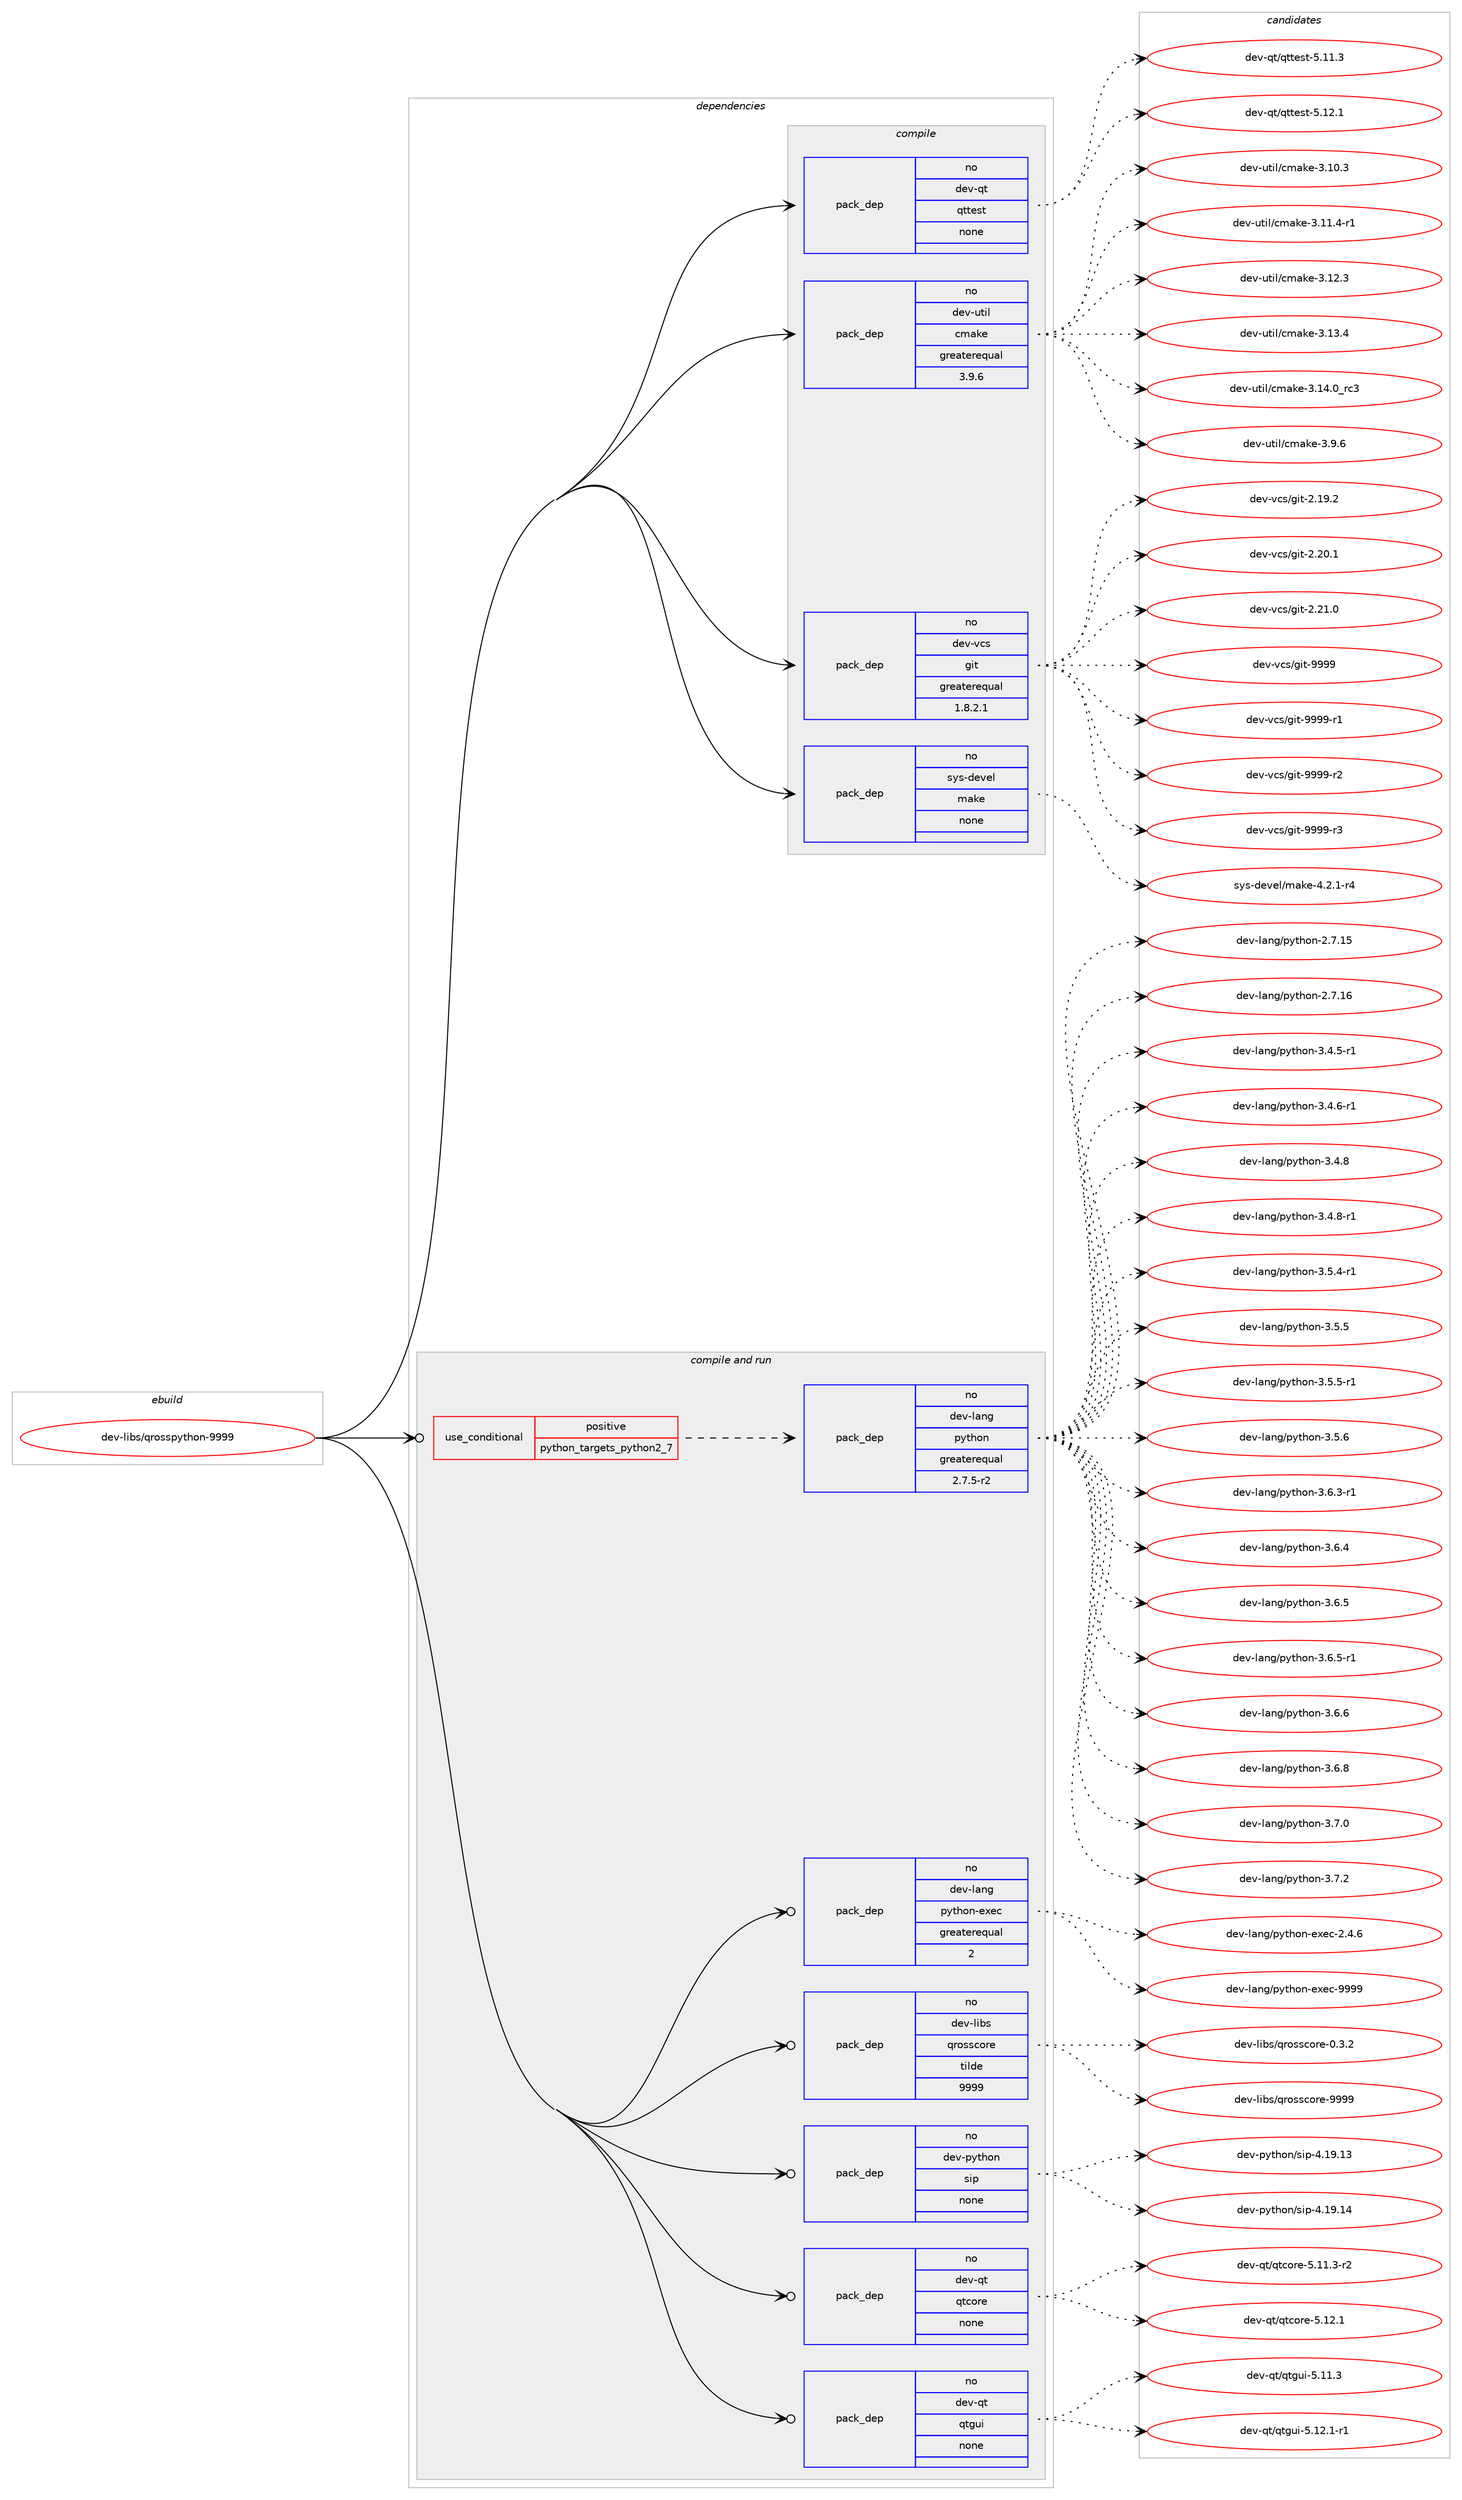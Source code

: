 digraph prolog {

# *************
# Graph options
# *************

newrank=true;
concentrate=true;
compound=true;
graph [rankdir=LR,fontname=Helvetica,fontsize=10,ranksep=1.5];#, ranksep=2.5, nodesep=0.2];
edge  [arrowhead=vee];
node  [fontname=Helvetica,fontsize=10];

# **********
# The ebuild
# **********

subgraph cluster_leftcol {
color=gray;
rank=same;
label=<<i>ebuild</i>>;
id [label="dev-libs/qrosspython-9999", color=red, width=4, href="../dev-libs/qrosspython-9999.svg"];
}

# ****************
# The dependencies
# ****************

subgraph cluster_midcol {
color=gray;
label=<<i>dependencies</i>>;
subgraph cluster_compile {
fillcolor="#eeeeee";
style=filled;
label=<<i>compile</i>>;
subgraph pack981845 {
dependency1371674 [label=<<TABLE BORDER="0" CELLBORDER="1" CELLSPACING="0" CELLPADDING="4" WIDTH="220"><TR><TD ROWSPAN="6" CELLPADDING="30">pack_dep</TD></TR><TR><TD WIDTH="110">no</TD></TR><TR><TD>dev-qt</TD></TR><TR><TD>qttest</TD></TR><TR><TD>none</TD></TR><TR><TD></TD></TR></TABLE>>, shape=none, color=blue];
}
id:e -> dependency1371674:w [weight=20,style="solid",arrowhead="vee"];
subgraph pack981846 {
dependency1371675 [label=<<TABLE BORDER="0" CELLBORDER="1" CELLSPACING="0" CELLPADDING="4" WIDTH="220"><TR><TD ROWSPAN="6" CELLPADDING="30">pack_dep</TD></TR><TR><TD WIDTH="110">no</TD></TR><TR><TD>dev-util</TD></TR><TR><TD>cmake</TD></TR><TR><TD>greaterequal</TD></TR><TR><TD>3.9.6</TD></TR></TABLE>>, shape=none, color=blue];
}
id:e -> dependency1371675:w [weight=20,style="solid",arrowhead="vee"];
subgraph pack981847 {
dependency1371676 [label=<<TABLE BORDER="0" CELLBORDER="1" CELLSPACING="0" CELLPADDING="4" WIDTH="220"><TR><TD ROWSPAN="6" CELLPADDING="30">pack_dep</TD></TR><TR><TD WIDTH="110">no</TD></TR><TR><TD>dev-vcs</TD></TR><TR><TD>git</TD></TR><TR><TD>greaterequal</TD></TR><TR><TD>1.8.2.1</TD></TR></TABLE>>, shape=none, color=blue];
}
id:e -> dependency1371676:w [weight=20,style="solid",arrowhead="vee"];
subgraph pack981848 {
dependency1371677 [label=<<TABLE BORDER="0" CELLBORDER="1" CELLSPACING="0" CELLPADDING="4" WIDTH="220"><TR><TD ROWSPAN="6" CELLPADDING="30">pack_dep</TD></TR><TR><TD WIDTH="110">no</TD></TR><TR><TD>sys-devel</TD></TR><TR><TD>make</TD></TR><TR><TD>none</TD></TR><TR><TD></TD></TR></TABLE>>, shape=none, color=blue];
}
id:e -> dependency1371677:w [weight=20,style="solid",arrowhead="vee"];
}
subgraph cluster_compileandrun {
fillcolor="#eeeeee";
style=filled;
label=<<i>compile and run</i>>;
subgraph cond366862 {
dependency1371678 [label=<<TABLE BORDER="0" CELLBORDER="1" CELLSPACING="0" CELLPADDING="4"><TR><TD ROWSPAN="3" CELLPADDING="10">use_conditional</TD></TR><TR><TD>positive</TD></TR><TR><TD>python_targets_python2_7</TD></TR></TABLE>>, shape=none, color=red];
subgraph pack981849 {
dependency1371679 [label=<<TABLE BORDER="0" CELLBORDER="1" CELLSPACING="0" CELLPADDING="4" WIDTH="220"><TR><TD ROWSPAN="6" CELLPADDING="30">pack_dep</TD></TR><TR><TD WIDTH="110">no</TD></TR><TR><TD>dev-lang</TD></TR><TR><TD>python</TD></TR><TR><TD>greaterequal</TD></TR><TR><TD>2.7.5-r2</TD></TR></TABLE>>, shape=none, color=blue];
}
dependency1371678:e -> dependency1371679:w [weight=20,style="dashed",arrowhead="vee"];
}
id:e -> dependency1371678:w [weight=20,style="solid",arrowhead="odotvee"];
subgraph pack981850 {
dependency1371680 [label=<<TABLE BORDER="0" CELLBORDER="1" CELLSPACING="0" CELLPADDING="4" WIDTH="220"><TR><TD ROWSPAN="6" CELLPADDING="30">pack_dep</TD></TR><TR><TD WIDTH="110">no</TD></TR><TR><TD>dev-lang</TD></TR><TR><TD>python-exec</TD></TR><TR><TD>greaterequal</TD></TR><TR><TD>2</TD></TR></TABLE>>, shape=none, color=blue];
}
id:e -> dependency1371680:w [weight=20,style="solid",arrowhead="odotvee"];
subgraph pack981851 {
dependency1371681 [label=<<TABLE BORDER="0" CELLBORDER="1" CELLSPACING="0" CELLPADDING="4" WIDTH="220"><TR><TD ROWSPAN="6" CELLPADDING="30">pack_dep</TD></TR><TR><TD WIDTH="110">no</TD></TR><TR><TD>dev-libs</TD></TR><TR><TD>qrosscore</TD></TR><TR><TD>tilde</TD></TR><TR><TD>9999</TD></TR></TABLE>>, shape=none, color=blue];
}
id:e -> dependency1371681:w [weight=20,style="solid",arrowhead="odotvee"];
subgraph pack981852 {
dependency1371682 [label=<<TABLE BORDER="0" CELLBORDER="1" CELLSPACING="0" CELLPADDING="4" WIDTH="220"><TR><TD ROWSPAN="6" CELLPADDING="30">pack_dep</TD></TR><TR><TD WIDTH="110">no</TD></TR><TR><TD>dev-python</TD></TR><TR><TD>sip</TD></TR><TR><TD>none</TD></TR><TR><TD></TD></TR></TABLE>>, shape=none, color=blue];
}
id:e -> dependency1371682:w [weight=20,style="solid",arrowhead="odotvee"];
subgraph pack981853 {
dependency1371683 [label=<<TABLE BORDER="0" CELLBORDER="1" CELLSPACING="0" CELLPADDING="4" WIDTH="220"><TR><TD ROWSPAN="6" CELLPADDING="30">pack_dep</TD></TR><TR><TD WIDTH="110">no</TD></TR><TR><TD>dev-qt</TD></TR><TR><TD>qtcore</TD></TR><TR><TD>none</TD></TR><TR><TD></TD></TR></TABLE>>, shape=none, color=blue];
}
id:e -> dependency1371683:w [weight=20,style="solid",arrowhead="odotvee"];
subgraph pack981854 {
dependency1371684 [label=<<TABLE BORDER="0" CELLBORDER="1" CELLSPACING="0" CELLPADDING="4" WIDTH="220"><TR><TD ROWSPAN="6" CELLPADDING="30">pack_dep</TD></TR><TR><TD WIDTH="110">no</TD></TR><TR><TD>dev-qt</TD></TR><TR><TD>qtgui</TD></TR><TR><TD>none</TD></TR><TR><TD></TD></TR></TABLE>>, shape=none, color=blue];
}
id:e -> dependency1371684:w [weight=20,style="solid",arrowhead="odotvee"];
}
subgraph cluster_run {
fillcolor="#eeeeee";
style=filled;
label=<<i>run</i>>;
}
}

# **************
# The candidates
# **************

subgraph cluster_choices {
rank=same;
color=gray;
label=<<i>candidates</i>>;

subgraph choice981845 {
color=black;
nodesep=1;
choice100101118451131164711311611610111511645534649494651 [label="dev-qt/qttest-5.11.3", color=red, width=4,href="../dev-qt/qttest-5.11.3.svg"];
choice100101118451131164711311611610111511645534649504649 [label="dev-qt/qttest-5.12.1", color=red, width=4,href="../dev-qt/qttest-5.12.1.svg"];
dependency1371674:e -> choice100101118451131164711311611610111511645534649494651:w [style=dotted,weight="100"];
dependency1371674:e -> choice100101118451131164711311611610111511645534649504649:w [style=dotted,weight="100"];
}
subgraph choice981846 {
color=black;
nodesep=1;
choice1001011184511711610510847991099710710145514649484651 [label="dev-util/cmake-3.10.3", color=red, width=4,href="../dev-util/cmake-3.10.3.svg"];
choice10010111845117116105108479910997107101455146494946524511449 [label="dev-util/cmake-3.11.4-r1", color=red, width=4,href="../dev-util/cmake-3.11.4-r1.svg"];
choice1001011184511711610510847991099710710145514649504651 [label="dev-util/cmake-3.12.3", color=red, width=4,href="../dev-util/cmake-3.12.3.svg"];
choice1001011184511711610510847991099710710145514649514652 [label="dev-util/cmake-3.13.4", color=red, width=4,href="../dev-util/cmake-3.13.4.svg"];
choice1001011184511711610510847991099710710145514649524648951149951 [label="dev-util/cmake-3.14.0_rc3", color=red, width=4,href="../dev-util/cmake-3.14.0_rc3.svg"];
choice10010111845117116105108479910997107101455146574654 [label="dev-util/cmake-3.9.6", color=red, width=4,href="../dev-util/cmake-3.9.6.svg"];
dependency1371675:e -> choice1001011184511711610510847991099710710145514649484651:w [style=dotted,weight="100"];
dependency1371675:e -> choice10010111845117116105108479910997107101455146494946524511449:w [style=dotted,weight="100"];
dependency1371675:e -> choice1001011184511711610510847991099710710145514649504651:w [style=dotted,weight="100"];
dependency1371675:e -> choice1001011184511711610510847991099710710145514649514652:w [style=dotted,weight="100"];
dependency1371675:e -> choice1001011184511711610510847991099710710145514649524648951149951:w [style=dotted,weight="100"];
dependency1371675:e -> choice10010111845117116105108479910997107101455146574654:w [style=dotted,weight="100"];
}
subgraph choice981847 {
color=black;
nodesep=1;
choice10010111845118991154710310511645504649574650 [label="dev-vcs/git-2.19.2", color=red, width=4,href="../dev-vcs/git-2.19.2.svg"];
choice10010111845118991154710310511645504650484649 [label="dev-vcs/git-2.20.1", color=red, width=4,href="../dev-vcs/git-2.20.1.svg"];
choice10010111845118991154710310511645504650494648 [label="dev-vcs/git-2.21.0", color=red, width=4,href="../dev-vcs/git-2.21.0.svg"];
choice1001011184511899115471031051164557575757 [label="dev-vcs/git-9999", color=red, width=4,href="../dev-vcs/git-9999.svg"];
choice10010111845118991154710310511645575757574511449 [label="dev-vcs/git-9999-r1", color=red, width=4,href="../dev-vcs/git-9999-r1.svg"];
choice10010111845118991154710310511645575757574511450 [label="dev-vcs/git-9999-r2", color=red, width=4,href="../dev-vcs/git-9999-r2.svg"];
choice10010111845118991154710310511645575757574511451 [label="dev-vcs/git-9999-r3", color=red, width=4,href="../dev-vcs/git-9999-r3.svg"];
dependency1371676:e -> choice10010111845118991154710310511645504649574650:w [style=dotted,weight="100"];
dependency1371676:e -> choice10010111845118991154710310511645504650484649:w [style=dotted,weight="100"];
dependency1371676:e -> choice10010111845118991154710310511645504650494648:w [style=dotted,weight="100"];
dependency1371676:e -> choice1001011184511899115471031051164557575757:w [style=dotted,weight="100"];
dependency1371676:e -> choice10010111845118991154710310511645575757574511449:w [style=dotted,weight="100"];
dependency1371676:e -> choice10010111845118991154710310511645575757574511450:w [style=dotted,weight="100"];
dependency1371676:e -> choice10010111845118991154710310511645575757574511451:w [style=dotted,weight="100"];
}
subgraph choice981848 {
color=black;
nodesep=1;
choice1151211154510010111810110847109971071014552465046494511452 [label="sys-devel/make-4.2.1-r4", color=red, width=4,href="../sys-devel/make-4.2.1-r4.svg"];
dependency1371677:e -> choice1151211154510010111810110847109971071014552465046494511452:w [style=dotted,weight="100"];
}
subgraph choice981849 {
color=black;
nodesep=1;
choice10010111845108971101034711212111610411111045504655464953 [label="dev-lang/python-2.7.15", color=red, width=4,href="../dev-lang/python-2.7.15.svg"];
choice10010111845108971101034711212111610411111045504655464954 [label="dev-lang/python-2.7.16", color=red, width=4,href="../dev-lang/python-2.7.16.svg"];
choice1001011184510897110103471121211161041111104551465246534511449 [label="dev-lang/python-3.4.5-r1", color=red, width=4,href="../dev-lang/python-3.4.5-r1.svg"];
choice1001011184510897110103471121211161041111104551465246544511449 [label="dev-lang/python-3.4.6-r1", color=red, width=4,href="../dev-lang/python-3.4.6-r1.svg"];
choice100101118451089711010347112121116104111110455146524656 [label="dev-lang/python-3.4.8", color=red, width=4,href="../dev-lang/python-3.4.8.svg"];
choice1001011184510897110103471121211161041111104551465246564511449 [label="dev-lang/python-3.4.8-r1", color=red, width=4,href="../dev-lang/python-3.4.8-r1.svg"];
choice1001011184510897110103471121211161041111104551465346524511449 [label="dev-lang/python-3.5.4-r1", color=red, width=4,href="../dev-lang/python-3.5.4-r1.svg"];
choice100101118451089711010347112121116104111110455146534653 [label="dev-lang/python-3.5.5", color=red, width=4,href="../dev-lang/python-3.5.5.svg"];
choice1001011184510897110103471121211161041111104551465346534511449 [label="dev-lang/python-3.5.5-r1", color=red, width=4,href="../dev-lang/python-3.5.5-r1.svg"];
choice100101118451089711010347112121116104111110455146534654 [label="dev-lang/python-3.5.6", color=red, width=4,href="../dev-lang/python-3.5.6.svg"];
choice1001011184510897110103471121211161041111104551465446514511449 [label="dev-lang/python-3.6.3-r1", color=red, width=4,href="../dev-lang/python-3.6.3-r1.svg"];
choice100101118451089711010347112121116104111110455146544652 [label="dev-lang/python-3.6.4", color=red, width=4,href="../dev-lang/python-3.6.4.svg"];
choice100101118451089711010347112121116104111110455146544653 [label="dev-lang/python-3.6.5", color=red, width=4,href="../dev-lang/python-3.6.5.svg"];
choice1001011184510897110103471121211161041111104551465446534511449 [label="dev-lang/python-3.6.5-r1", color=red, width=4,href="../dev-lang/python-3.6.5-r1.svg"];
choice100101118451089711010347112121116104111110455146544654 [label="dev-lang/python-3.6.6", color=red, width=4,href="../dev-lang/python-3.6.6.svg"];
choice100101118451089711010347112121116104111110455146544656 [label="dev-lang/python-3.6.8", color=red, width=4,href="../dev-lang/python-3.6.8.svg"];
choice100101118451089711010347112121116104111110455146554648 [label="dev-lang/python-3.7.0", color=red, width=4,href="../dev-lang/python-3.7.0.svg"];
choice100101118451089711010347112121116104111110455146554650 [label="dev-lang/python-3.7.2", color=red, width=4,href="../dev-lang/python-3.7.2.svg"];
dependency1371679:e -> choice10010111845108971101034711212111610411111045504655464953:w [style=dotted,weight="100"];
dependency1371679:e -> choice10010111845108971101034711212111610411111045504655464954:w [style=dotted,weight="100"];
dependency1371679:e -> choice1001011184510897110103471121211161041111104551465246534511449:w [style=dotted,weight="100"];
dependency1371679:e -> choice1001011184510897110103471121211161041111104551465246544511449:w [style=dotted,weight="100"];
dependency1371679:e -> choice100101118451089711010347112121116104111110455146524656:w [style=dotted,weight="100"];
dependency1371679:e -> choice1001011184510897110103471121211161041111104551465246564511449:w [style=dotted,weight="100"];
dependency1371679:e -> choice1001011184510897110103471121211161041111104551465346524511449:w [style=dotted,weight="100"];
dependency1371679:e -> choice100101118451089711010347112121116104111110455146534653:w [style=dotted,weight="100"];
dependency1371679:e -> choice1001011184510897110103471121211161041111104551465346534511449:w [style=dotted,weight="100"];
dependency1371679:e -> choice100101118451089711010347112121116104111110455146534654:w [style=dotted,weight="100"];
dependency1371679:e -> choice1001011184510897110103471121211161041111104551465446514511449:w [style=dotted,weight="100"];
dependency1371679:e -> choice100101118451089711010347112121116104111110455146544652:w [style=dotted,weight="100"];
dependency1371679:e -> choice100101118451089711010347112121116104111110455146544653:w [style=dotted,weight="100"];
dependency1371679:e -> choice1001011184510897110103471121211161041111104551465446534511449:w [style=dotted,weight="100"];
dependency1371679:e -> choice100101118451089711010347112121116104111110455146544654:w [style=dotted,weight="100"];
dependency1371679:e -> choice100101118451089711010347112121116104111110455146544656:w [style=dotted,weight="100"];
dependency1371679:e -> choice100101118451089711010347112121116104111110455146554648:w [style=dotted,weight="100"];
dependency1371679:e -> choice100101118451089711010347112121116104111110455146554650:w [style=dotted,weight="100"];
}
subgraph choice981850 {
color=black;
nodesep=1;
choice1001011184510897110103471121211161041111104510112010199455046524654 [label="dev-lang/python-exec-2.4.6", color=red, width=4,href="../dev-lang/python-exec-2.4.6.svg"];
choice10010111845108971101034711212111610411111045101120101994557575757 [label="dev-lang/python-exec-9999", color=red, width=4,href="../dev-lang/python-exec-9999.svg"];
dependency1371680:e -> choice1001011184510897110103471121211161041111104510112010199455046524654:w [style=dotted,weight="100"];
dependency1371680:e -> choice10010111845108971101034711212111610411111045101120101994557575757:w [style=dotted,weight="100"];
}
subgraph choice981851 {
color=black;
nodesep=1;
choice10010111845108105981154711311411111511599111114101454846514650 [label="dev-libs/qrosscore-0.3.2", color=red, width=4,href="../dev-libs/qrosscore-0.3.2.svg"];
choice100101118451081059811547113114111115115991111141014557575757 [label="dev-libs/qrosscore-9999", color=red, width=4,href="../dev-libs/qrosscore-9999.svg"];
dependency1371681:e -> choice10010111845108105981154711311411111511599111114101454846514650:w [style=dotted,weight="100"];
dependency1371681:e -> choice100101118451081059811547113114111115115991111141014557575757:w [style=dotted,weight="100"];
}
subgraph choice981852 {
color=black;
nodesep=1;
choice10010111845112121116104111110471151051124552464957464951 [label="dev-python/sip-4.19.13", color=red, width=4,href="../dev-python/sip-4.19.13.svg"];
choice10010111845112121116104111110471151051124552464957464952 [label="dev-python/sip-4.19.14", color=red, width=4,href="../dev-python/sip-4.19.14.svg"];
dependency1371682:e -> choice10010111845112121116104111110471151051124552464957464951:w [style=dotted,weight="100"];
dependency1371682:e -> choice10010111845112121116104111110471151051124552464957464952:w [style=dotted,weight="100"];
}
subgraph choice981853 {
color=black;
nodesep=1;
choice100101118451131164711311699111114101455346494946514511450 [label="dev-qt/qtcore-5.11.3-r2", color=red, width=4,href="../dev-qt/qtcore-5.11.3-r2.svg"];
choice10010111845113116471131169911111410145534649504649 [label="dev-qt/qtcore-5.12.1", color=red, width=4,href="../dev-qt/qtcore-5.12.1.svg"];
dependency1371683:e -> choice100101118451131164711311699111114101455346494946514511450:w [style=dotted,weight="100"];
dependency1371683:e -> choice10010111845113116471131169911111410145534649504649:w [style=dotted,weight="100"];
}
subgraph choice981854 {
color=black;
nodesep=1;
choice100101118451131164711311610311710545534649494651 [label="dev-qt/qtgui-5.11.3", color=red, width=4,href="../dev-qt/qtgui-5.11.3.svg"];
choice1001011184511311647113116103117105455346495046494511449 [label="dev-qt/qtgui-5.12.1-r1", color=red, width=4,href="../dev-qt/qtgui-5.12.1-r1.svg"];
dependency1371684:e -> choice100101118451131164711311610311710545534649494651:w [style=dotted,weight="100"];
dependency1371684:e -> choice1001011184511311647113116103117105455346495046494511449:w [style=dotted,weight="100"];
}
}

}
